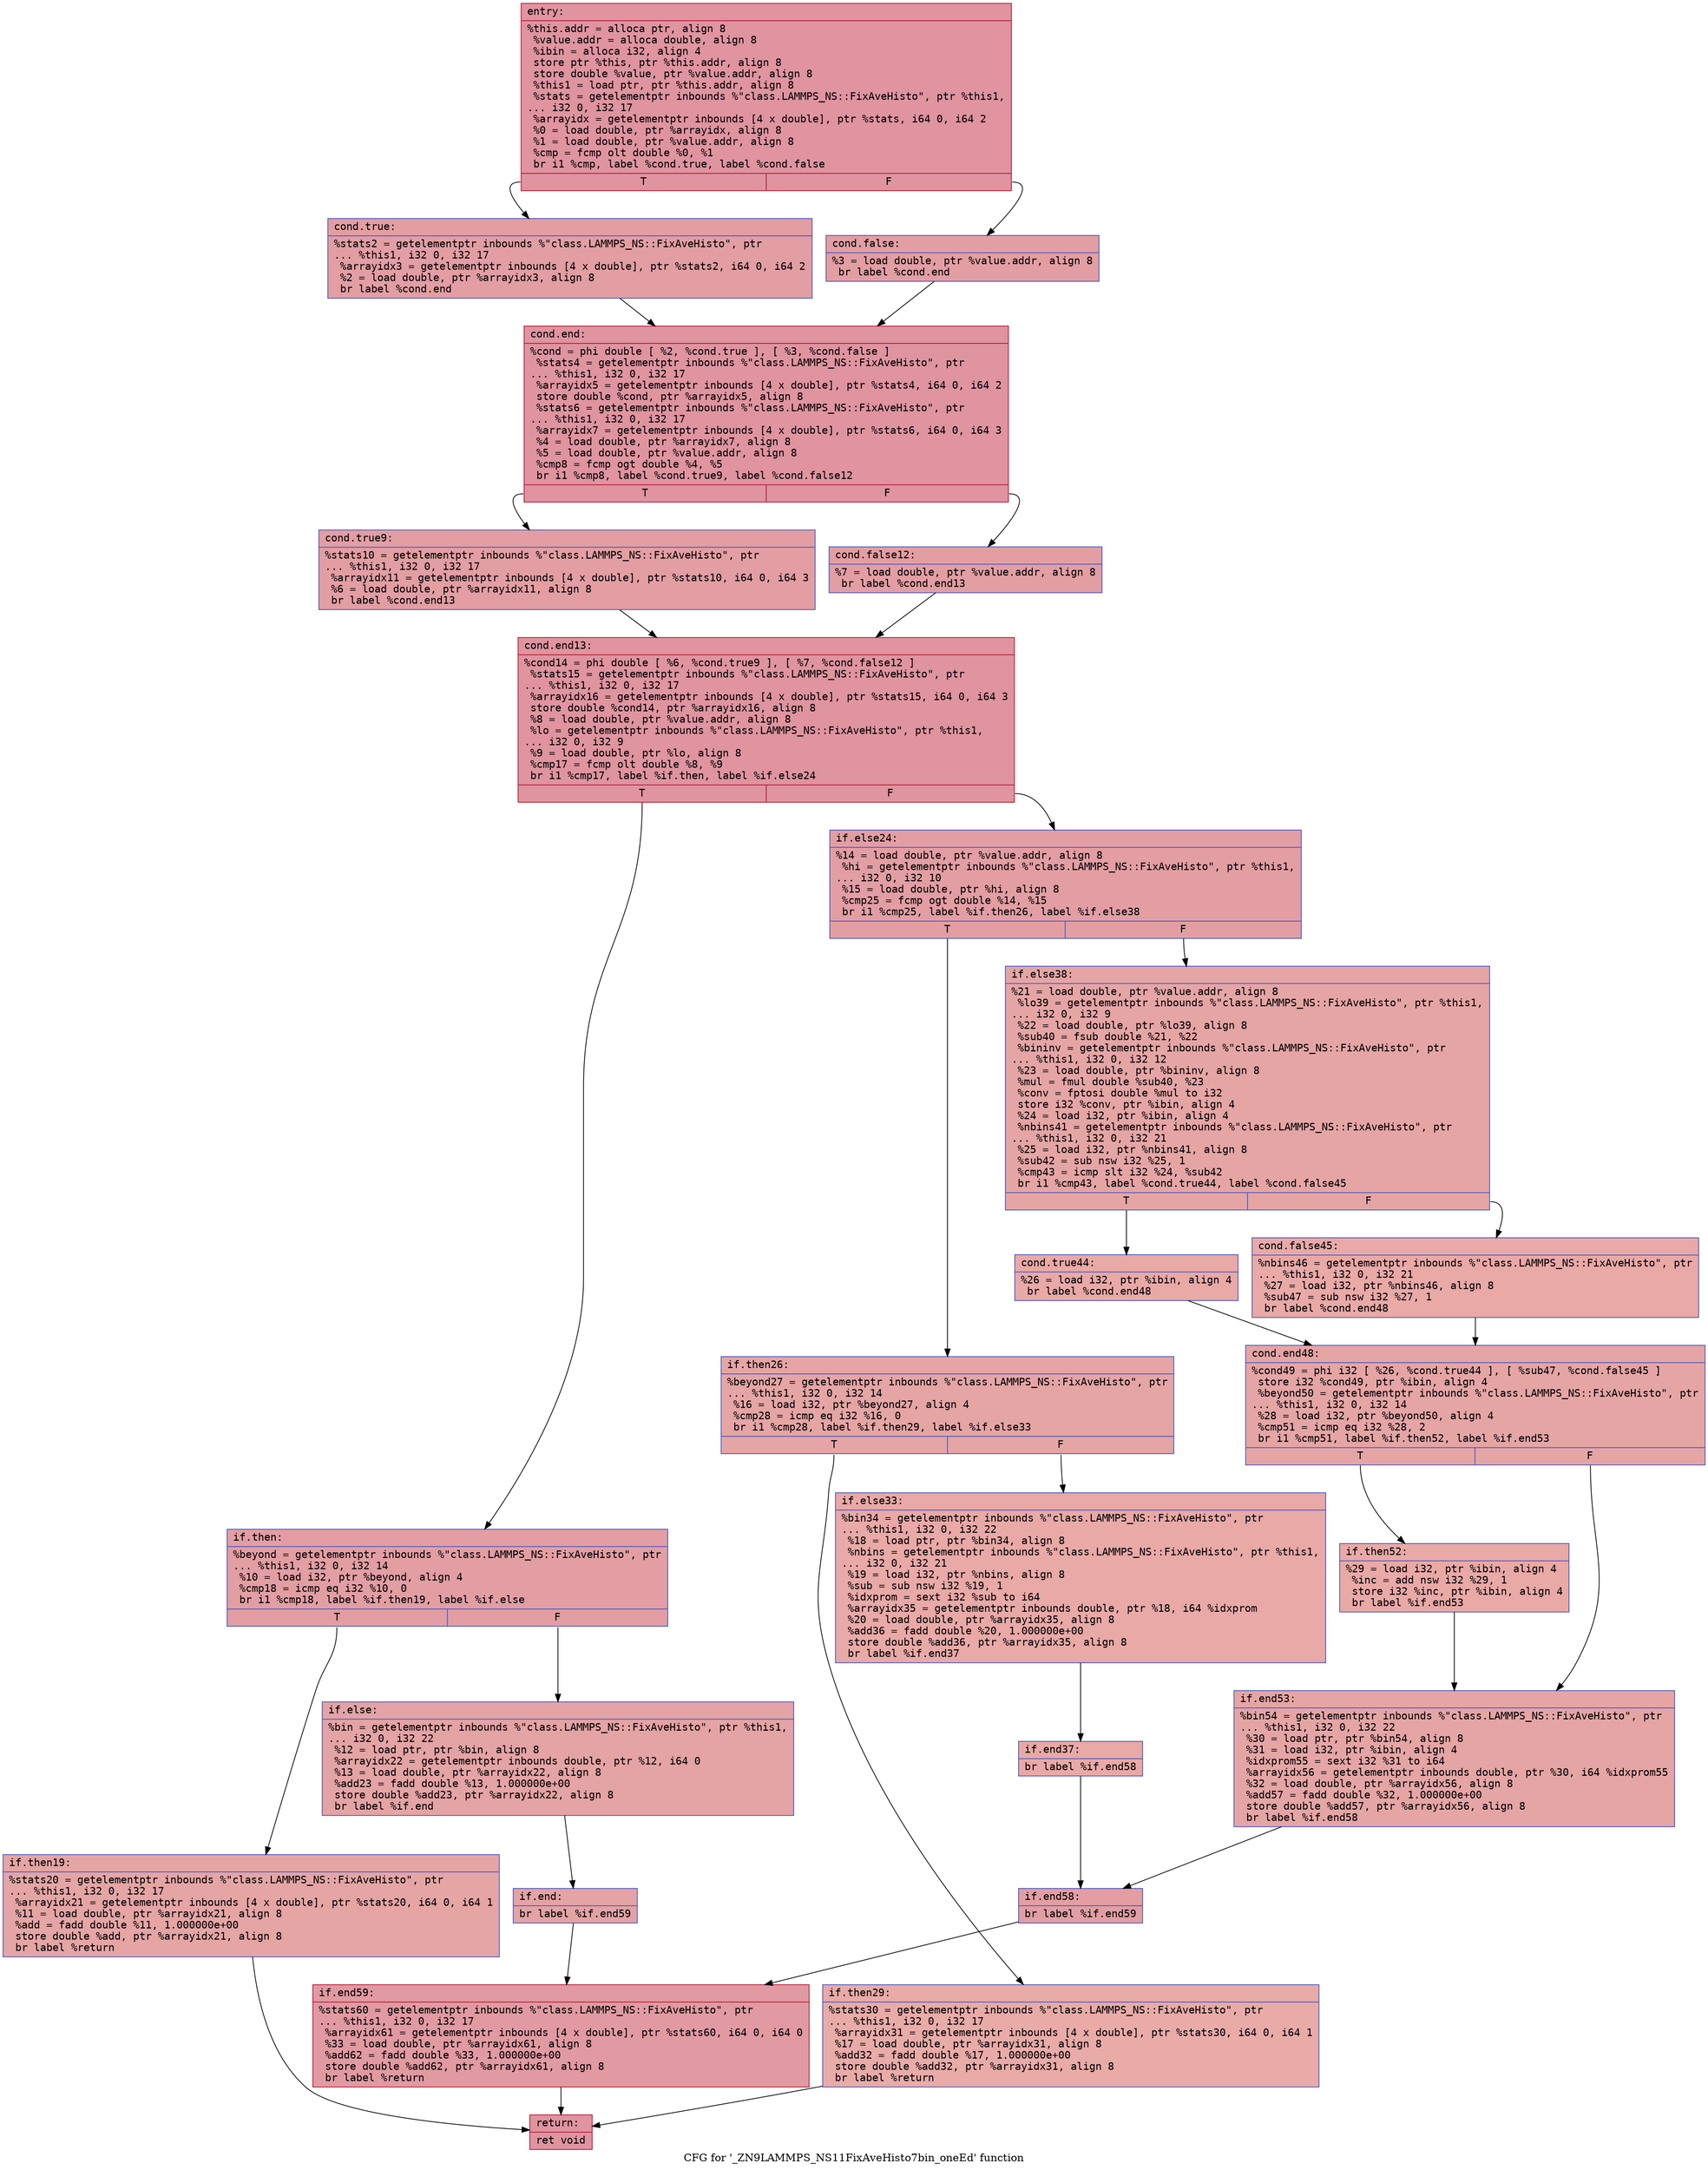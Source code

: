 digraph "CFG for '_ZN9LAMMPS_NS11FixAveHisto7bin_oneEd' function" {
	label="CFG for '_ZN9LAMMPS_NS11FixAveHisto7bin_oneEd' function";

	Node0x55c2f2db42c0 [shape=record,color="#b70d28ff", style=filled, fillcolor="#b70d2870" fontname="Courier",label="{entry:\l|  %this.addr = alloca ptr, align 8\l  %value.addr = alloca double, align 8\l  %ibin = alloca i32, align 4\l  store ptr %this, ptr %this.addr, align 8\l  store double %value, ptr %value.addr, align 8\l  %this1 = load ptr, ptr %this.addr, align 8\l  %stats = getelementptr inbounds %\"class.LAMMPS_NS::FixAveHisto\", ptr %this1,\l... i32 0, i32 17\l  %arrayidx = getelementptr inbounds [4 x double], ptr %stats, i64 0, i64 2\l  %0 = load double, ptr %arrayidx, align 8\l  %1 = load double, ptr %value.addr, align 8\l  %cmp = fcmp olt double %0, %1\l  br i1 %cmp, label %cond.true, label %cond.false\l|{<s0>T|<s1>F}}"];
	Node0x55c2f2db42c0:s0 -> Node0x55c2f2db4970[tooltip="entry -> cond.true\nProbability 50.00%" ];
	Node0x55c2f2db42c0:s1 -> Node0x55c2f2db49f0[tooltip="entry -> cond.false\nProbability 50.00%" ];
	Node0x55c2f2db4970 [shape=record,color="#3d50c3ff", style=filled, fillcolor="#be242e70" fontname="Courier",label="{cond.true:\l|  %stats2 = getelementptr inbounds %\"class.LAMMPS_NS::FixAveHisto\", ptr\l... %this1, i32 0, i32 17\l  %arrayidx3 = getelementptr inbounds [4 x double], ptr %stats2, i64 0, i64 2\l  %2 = load double, ptr %arrayidx3, align 8\l  br label %cond.end\l}"];
	Node0x55c2f2db4970 -> Node0x55c2f2db4f10[tooltip="cond.true -> cond.end\nProbability 100.00%" ];
	Node0x55c2f2db49f0 [shape=record,color="#3d50c3ff", style=filled, fillcolor="#be242e70" fontname="Courier",label="{cond.false:\l|  %3 = load double, ptr %value.addr, align 8\l  br label %cond.end\l}"];
	Node0x55c2f2db49f0 -> Node0x55c2f2db4f10[tooltip="cond.false -> cond.end\nProbability 100.00%" ];
	Node0x55c2f2db4f10 [shape=record,color="#b70d28ff", style=filled, fillcolor="#b70d2870" fontname="Courier",label="{cond.end:\l|  %cond = phi double [ %2, %cond.true ], [ %3, %cond.false ]\l  %stats4 = getelementptr inbounds %\"class.LAMMPS_NS::FixAveHisto\", ptr\l... %this1, i32 0, i32 17\l  %arrayidx5 = getelementptr inbounds [4 x double], ptr %stats4, i64 0, i64 2\l  store double %cond, ptr %arrayidx5, align 8\l  %stats6 = getelementptr inbounds %\"class.LAMMPS_NS::FixAveHisto\", ptr\l... %this1, i32 0, i32 17\l  %arrayidx7 = getelementptr inbounds [4 x double], ptr %stats6, i64 0, i64 3\l  %4 = load double, ptr %arrayidx7, align 8\l  %5 = load double, ptr %value.addr, align 8\l  %cmp8 = fcmp ogt double %4, %5\l  br i1 %cmp8, label %cond.true9, label %cond.false12\l|{<s0>T|<s1>F}}"];
	Node0x55c2f2db4f10:s0 -> Node0x55c2f2dd0b80[tooltip="cond.end -> cond.true9\nProbability 50.00%" ];
	Node0x55c2f2db4f10:s1 -> Node0x55c2f2dd0c00[tooltip="cond.end -> cond.false12\nProbability 50.00%" ];
	Node0x55c2f2dd0b80 [shape=record,color="#3d50c3ff", style=filled, fillcolor="#be242e70" fontname="Courier",label="{cond.true9:\l|  %stats10 = getelementptr inbounds %\"class.LAMMPS_NS::FixAveHisto\", ptr\l... %this1, i32 0, i32 17\l  %arrayidx11 = getelementptr inbounds [4 x double], ptr %stats10, i64 0, i64 3\l  %6 = load double, ptr %arrayidx11, align 8\l  br label %cond.end13\l}"];
	Node0x55c2f2dd0b80 -> Node0x55c2f2db4c80[tooltip="cond.true9 -> cond.end13\nProbability 100.00%" ];
	Node0x55c2f2dd0c00 [shape=record,color="#3d50c3ff", style=filled, fillcolor="#be242e70" fontname="Courier",label="{cond.false12:\l|  %7 = load double, ptr %value.addr, align 8\l  br label %cond.end13\l}"];
	Node0x55c2f2dd0c00 -> Node0x55c2f2db4c80[tooltip="cond.false12 -> cond.end13\nProbability 100.00%" ];
	Node0x55c2f2db4c80 [shape=record,color="#b70d28ff", style=filled, fillcolor="#b70d2870" fontname="Courier",label="{cond.end13:\l|  %cond14 = phi double [ %6, %cond.true9 ], [ %7, %cond.false12 ]\l  %stats15 = getelementptr inbounds %\"class.LAMMPS_NS::FixAveHisto\", ptr\l... %this1, i32 0, i32 17\l  %arrayidx16 = getelementptr inbounds [4 x double], ptr %stats15, i64 0, i64 3\l  store double %cond14, ptr %arrayidx16, align 8\l  %8 = load double, ptr %value.addr, align 8\l  %lo = getelementptr inbounds %\"class.LAMMPS_NS::FixAveHisto\", ptr %this1,\l... i32 0, i32 9\l  %9 = load double, ptr %lo, align 8\l  %cmp17 = fcmp olt double %8, %9\l  br i1 %cmp17, label %if.then, label %if.else24\l|{<s0>T|<s1>F}}"];
	Node0x55c2f2db4c80:s0 -> Node0x55c2f2dd1810[tooltip="cond.end13 -> if.then\nProbability 50.00%" ];
	Node0x55c2f2db4c80:s1 -> Node0x55c2f2dd1880[tooltip="cond.end13 -> if.else24\nProbability 50.00%" ];
	Node0x55c2f2dd1810 [shape=record,color="#3d50c3ff", style=filled, fillcolor="#be242e70" fontname="Courier",label="{if.then:\l|  %beyond = getelementptr inbounds %\"class.LAMMPS_NS::FixAveHisto\", ptr\l... %this1, i32 0, i32 14\l  %10 = load i32, ptr %beyond, align 4\l  %cmp18 = icmp eq i32 %10, 0\l  br i1 %cmp18, label %if.then19, label %if.else\l|{<s0>T|<s1>F}}"];
	Node0x55c2f2dd1810:s0 -> Node0x55c2f2dd1bc0[tooltip="if.then -> if.then19\nProbability 37.50%" ];
	Node0x55c2f2dd1810:s1 -> Node0x55c2f2dd1c40[tooltip="if.then -> if.else\nProbability 62.50%" ];
	Node0x55c2f2dd1bc0 [shape=record,color="#3d50c3ff", style=filled, fillcolor="#c5333470" fontname="Courier",label="{if.then19:\l|  %stats20 = getelementptr inbounds %\"class.LAMMPS_NS::FixAveHisto\", ptr\l... %this1, i32 0, i32 17\l  %arrayidx21 = getelementptr inbounds [4 x double], ptr %stats20, i64 0, i64 1\l  %11 = load double, ptr %arrayidx21, align 8\l  %add = fadd double %11, 1.000000e+00\l  store double %add, ptr %arrayidx21, align 8\l  br label %return\l}"];
	Node0x55c2f2dd1bc0 -> Node0x55c2f2dd2100[tooltip="if.then19 -> return\nProbability 100.00%" ];
	Node0x55c2f2dd1c40 [shape=record,color="#3d50c3ff", style=filled, fillcolor="#c32e3170" fontname="Courier",label="{if.else:\l|  %bin = getelementptr inbounds %\"class.LAMMPS_NS::FixAveHisto\", ptr %this1,\l... i32 0, i32 22\l  %12 = load ptr, ptr %bin, align 8\l  %arrayidx22 = getelementptr inbounds double, ptr %12, i64 0\l  %13 = load double, ptr %arrayidx22, align 8\l  %add23 = fadd double %13, 1.000000e+00\l  store double %add23, ptr %arrayidx22, align 8\l  br label %if.end\l}"];
	Node0x55c2f2dd1c40 -> Node0x55c2f2dd25e0[tooltip="if.else -> if.end\nProbability 100.00%" ];
	Node0x55c2f2dd25e0 [shape=record,color="#3d50c3ff", style=filled, fillcolor="#c32e3170" fontname="Courier",label="{if.end:\l|  br label %if.end59\l}"];
	Node0x55c2f2dd25e0 -> Node0x55c2f2dd26c0[tooltip="if.end -> if.end59\nProbability 100.00%" ];
	Node0x55c2f2dd1880 [shape=record,color="#3d50c3ff", style=filled, fillcolor="#be242e70" fontname="Courier",label="{if.else24:\l|  %14 = load double, ptr %value.addr, align 8\l  %hi = getelementptr inbounds %\"class.LAMMPS_NS::FixAveHisto\", ptr %this1,\l... i32 0, i32 10\l  %15 = load double, ptr %hi, align 8\l  %cmp25 = fcmp ogt double %14, %15\l  br i1 %cmp25, label %if.then26, label %if.else38\l|{<s0>T|<s1>F}}"];
	Node0x55c2f2dd1880:s0 -> Node0x55c2f2dd2a40[tooltip="if.else24 -> if.then26\nProbability 50.00%" ];
	Node0x55c2f2dd1880:s1 -> Node0x55c2f2dd0f00[tooltip="if.else24 -> if.else38\nProbability 50.00%" ];
	Node0x55c2f2dd2a40 [shape=record,color="#3d50c3ff", style=filled, fillcolor="#c5333470" fontname="Courier",label="{if.then26:\l|  %beyond27 = getelementptr inbounds %\"class.LAMMPS_NS::FixAveHisto\", ptr\l... %this1, i32 0, i32 14\l  %16 = load i32, ptr %beyond27, align 4\l  %cmp28 = icmp eq i32 %16, 0\l  br i1 %cmp28, label %if.then29, label %if.else33\l|{<s0>T|<s1>F}}"];
	Node0x55c2f2dd2a40:s0 -> Node0x55c2f2dd11c0[tooltip="if.then26 -> if.then29\nProbability 37.50%" ];
	Node0x55c2f2dd2a40:s1 -> Node0x55c2f2dd31a0[tooltip="if.then26 -> if.else33\nProbability 62.50%" ];
	Node0x55c2f2dd11c0 [shape=record,color="#3d50c3ff", style=filled, fillcolor="#cc403a70" fontname="Courier",label="{if.then29:\l|  %stats30 = getelementptr inbounds %\"class.LAMMPS_NS::FixAveHisto\", ptr\l... %this1, i32 0, i32 17\l  %arrayidx31 = getelementptr inbounds [4 x double], ptr %stats30, i64 0, i64 1\l  %17 = load double, ptr %arrayidx31, align 8\l  %add32 = fadd double %17, 1.000000e+00\l  store double %add32, ptr %arrayidx31, align 8\l  br label %return\l}"];
	Node0x55c2f2dd11c0 -> Node0x55c2f2dd2100[tooltip="if.then29 -> return\nProbability 100.00%" ];
	Node0x55c2f2dd31a0 [shape=record,color="#3d50c3ff", style=filled, fillcolor="#ca3b3770" fontname="Courier",label="{if.else33:\l|  %bin34 = getelementptr inbounds %\"class.LAMMPS_NS::FixAveHisto\", ptr\l... %this1, i32 0, i32 22\l  %18 = load ptr, ptr %bin34, align 8\l  %nbins = getelementptr inbounds %\"class.LAMMPS_NS::FixAveHisto\", ptr %this1,\l... i32 0, i32 21\l  %19 = load i32, ptr %nbins, align 8\l  %sub = sub nsw i32 %19, 1\l  %idxprom = sext i32 %sub to i64\l  %arrayidx35 = getelementptr inbounds double, ptr %18, i64 %idxprom\l  %20 = load double, ptr %arrayidx35, align 8\l  %add36 = fadd double %20, 1.000000e+00\l  store double %add36, ptr %arrayidx35, align 8\l  br label %if.end37\l}"];
	Node0x55c2f2dd31a0 -> Node0x55c2f2dd3d80[tooltip="if.else33 -> if.end37\nProbability 100.00%" ];
	Node0x55c2f2dd3d80 [shape=record,color="#3d50c3ff", style=filled, fillcolor="#ca3b3770" fontname="Courier",label="{if.end37:\l|  br label %if.end58\l}"];
	Node0x55c2f2dd3d80 -> Node0x55c2f2dd3e70[tooltip="if.end37 -> if.end58\nProbability 100.00%" ];
	Node0x55c2f2dd0f00 [shape=record,color="#3d50c3ff", style=filled, fillcolor="#c5333470" fontname="Courier",label="{if.else38:\l|  %21 = load double, ptr %value.addr, align 8\l  %lo39 = getelementptr inbounds %\"class.LAMMPS_NS::FixAveHisto\", ptr %this1,\l... i32 0, i32 9\l  %22 = load double, ptr %lo39, align 8\l  %sub40 = fsub double %21, %22\l  %bininv = getelementptr inbounds %\"class.LAMMPS_NS::FixAveHisto\", ptr\l... %this1, i32 0, i32 12\l  %23 = load double, ptr %bininv, align 8\l  %mul = fmul double %sub40, %23\l  %conv = fptosi double %mul to i32\l  store i32 %conv, ptr %ibin, align 4\l  %24 = load i32, ptr %ibin, align 4\l  %nbins41 = getelementptr inbounds %\"class.LAMMPS_NS::FixAveHisto\", ptr\l... %this1, i32 0, i32 21\l  %25 = load i32, ptr %nbins41, align 8\l  %sub42 = sub nsw i32 %25, 1\l  %cmp43 = icmp slt i32 %24, %sub42\l  br i1 %cmp43, label %cond.true44, label %cond.false45\l|{<s0>T|<s1>F}}"];
	Node0x55c2f2dd0f00:s0 -> Node0x55c2f2dd4870[tooltip="if.else38 -> cond.true44\nProbability 50.00%" ];
	Node0x55c2f2dd0f00:s1 -> Node0x55c2f2dd48f0[tooltip="if.else38 -> cond.false45\nProbability 50.00%" ];
	Node0x55c2f2dd4870 [shape=record,color="#3d50c3ff", style=filled, fillcolor="#ca3b3770" fontname="Courier",label="{cond.true44:\l|  %26 = load i32, ptr %ibin, align 4\l  br label %cond.end48\l}"];
	Node0x55c2f2dd4870 -> Node0x55c2f2dd4aa0[tooltip="cond.true44 -> cond.end48\nProbability 100.00%" ];
	Node0x55c2f2dd48f0 [shape=record,color="#3d50c3ff", style=filled, fillcolor="#ca3b3770" fontname="Courier",label="{cond.false45:\l|  %nbins46 = getelementptr inbounds %\"class.LAMMPS_NS::FixAveHisto\", ptr\l... %this1, i32 0, i32 21\l  %27 = load i32, ptr %nbins46, align 8\l  %sub47 = sub nsw i32 %27, 1\l  br label %cond.end48\l}"];
	Node0x55c2f2dd48f0 -> Node0x55c2f2dd4aa0[tooltip="cond.false45 -> cond.end48\nProbability 100.00%" ];
	Node0x55c2f2dd4aa0 [shape=record,color="#3d50c3ff", style=filled, fillcolor="#c5333470" fontname="Courier",label="{cond.end48:\l|  %cond49 = phi i32 [ %26, %cond.true44 ], [ %sub47, %cond.false45 ]\l  store i32 %cond49, ptr %ibin, align 4\l  %beyond50 = getelementptr inbounds %\"class.LAMMPS_NS::FixAveHisto\", ptr\l... %this1, i32 0, i32 14\l  %28 = load i32, ptr %beyond50, align 4\l  %cmp51 = icmp eq i32 %28, 2\l  br i1 %cmp51, label %if.then52, label %if.end53\l|{<s0>T|<s1>F}}"];
	Node0x55c2f2dd4aa0:s0 -> Node0x55c2f2dd50f0[tooltip="cond.end48 -> if.then52\nProbability 50.00%" ];
	Node0x55c2f2dd4aa0:s1 -> Node0x55c2f2dd51d0[tooltip="cond.end48 -> if.end53\nProbability 50.00%" ];
	Node0x55c2f2dd50f0 [shape=record,color="#3d50c3ff", style=filled, fillcolor="#ca3b3770" fontname="Courier",label="{if.then52:\l|  %29 = load i32, ptr %ibin, align 4\l  %inc = add nsw i32 %29, 1\l  store i32 %inc, ptr %ibin, align 4\l  br label %if.end53\l}"];
	Node0x55c2f2dd50f0 -> Node0x55c2f2dd51d0[tooltip="if.then52 -> if.end53\nProbability 100.00%" ];
	Node0x55c2f2dd51d0 [shape=record,color="#3d50c3ff", style=filled, fillcolor="#c5333470" fontname="Courier",label="{if.end53:\l|  %bin54 = getelementptr inbounds %\"class.LAMMPS_NS::FixAveHisto\", ptr\l... %this1, i32 0, i32 22\l  %30 = load ptr, ptr %bin54, align 8\l  %31 = load i32, ptr %ibin, align 4\l  %idxprom55 = sext i32 %31 to i64\l  %arrayidx56 = getelementptr inbounds double, ptr %30, i64 %idxprom55\l  %32 = load double, ptr %arrayidx56, align 8\l  %add57 = fadd double %32, 1.000000e+00\l  store double %add57, ptr %arrayidx56, align 8\l  br label %if.end58\l}"];
	Node0x55c2f2dd51d0 -> Node0x55c2f2dd3e70[tooltip="if.end53 -> if.end58\nProbability 100.00%" ];
	Node0x55c2f2dd3e70 [shape=record,color="#3d50c3ff", style=filled, fillcolor="#be242e70" fontname="Courier",label="{if.end58:\l|  br label %if.end59\l}"];
	Node0x55c2f2dd3e70 -> Node0x55c2f2dd26c0[tooltip="if.end58 -> if.end59\nProbability 100.00%" ];
	Node0x55c2f2dd26c0 [shape=record,color="#b70d28ff", style=filled, fillcolor="#bb1b2c70" fontname="Courier",label="{if.end59:\l|  %stats60 = getelementptr inbounds %\"class.LAMMPS_NS::FixAveHisto\", ptr\l... %this1, i32 0, i32 17\l  %arrayidx61 = getelementptr inbounds [4 x double], ptr %stats60, i64 0, i64 0\l  %33 = load double, ptr %arrayidx61, align 8\l  %add62 = fadd double %33, 1.000000e+00\l  store double %add62, ptr %arrayidx61, align 8\l  br label %return\l}"];
	Node0x55c2f2dd26c0 -> Node0x55c2f2dd2100[tooltip="if.end59 -> return\nProbability 100.00%" ];
	Node0x55c2f2dd2100 [shape=record,color="#b70d28ff", style=filled, fillcolor="#b70d2870" fontname="Courier",label="{return:\l|  ret void\l}"];
}
